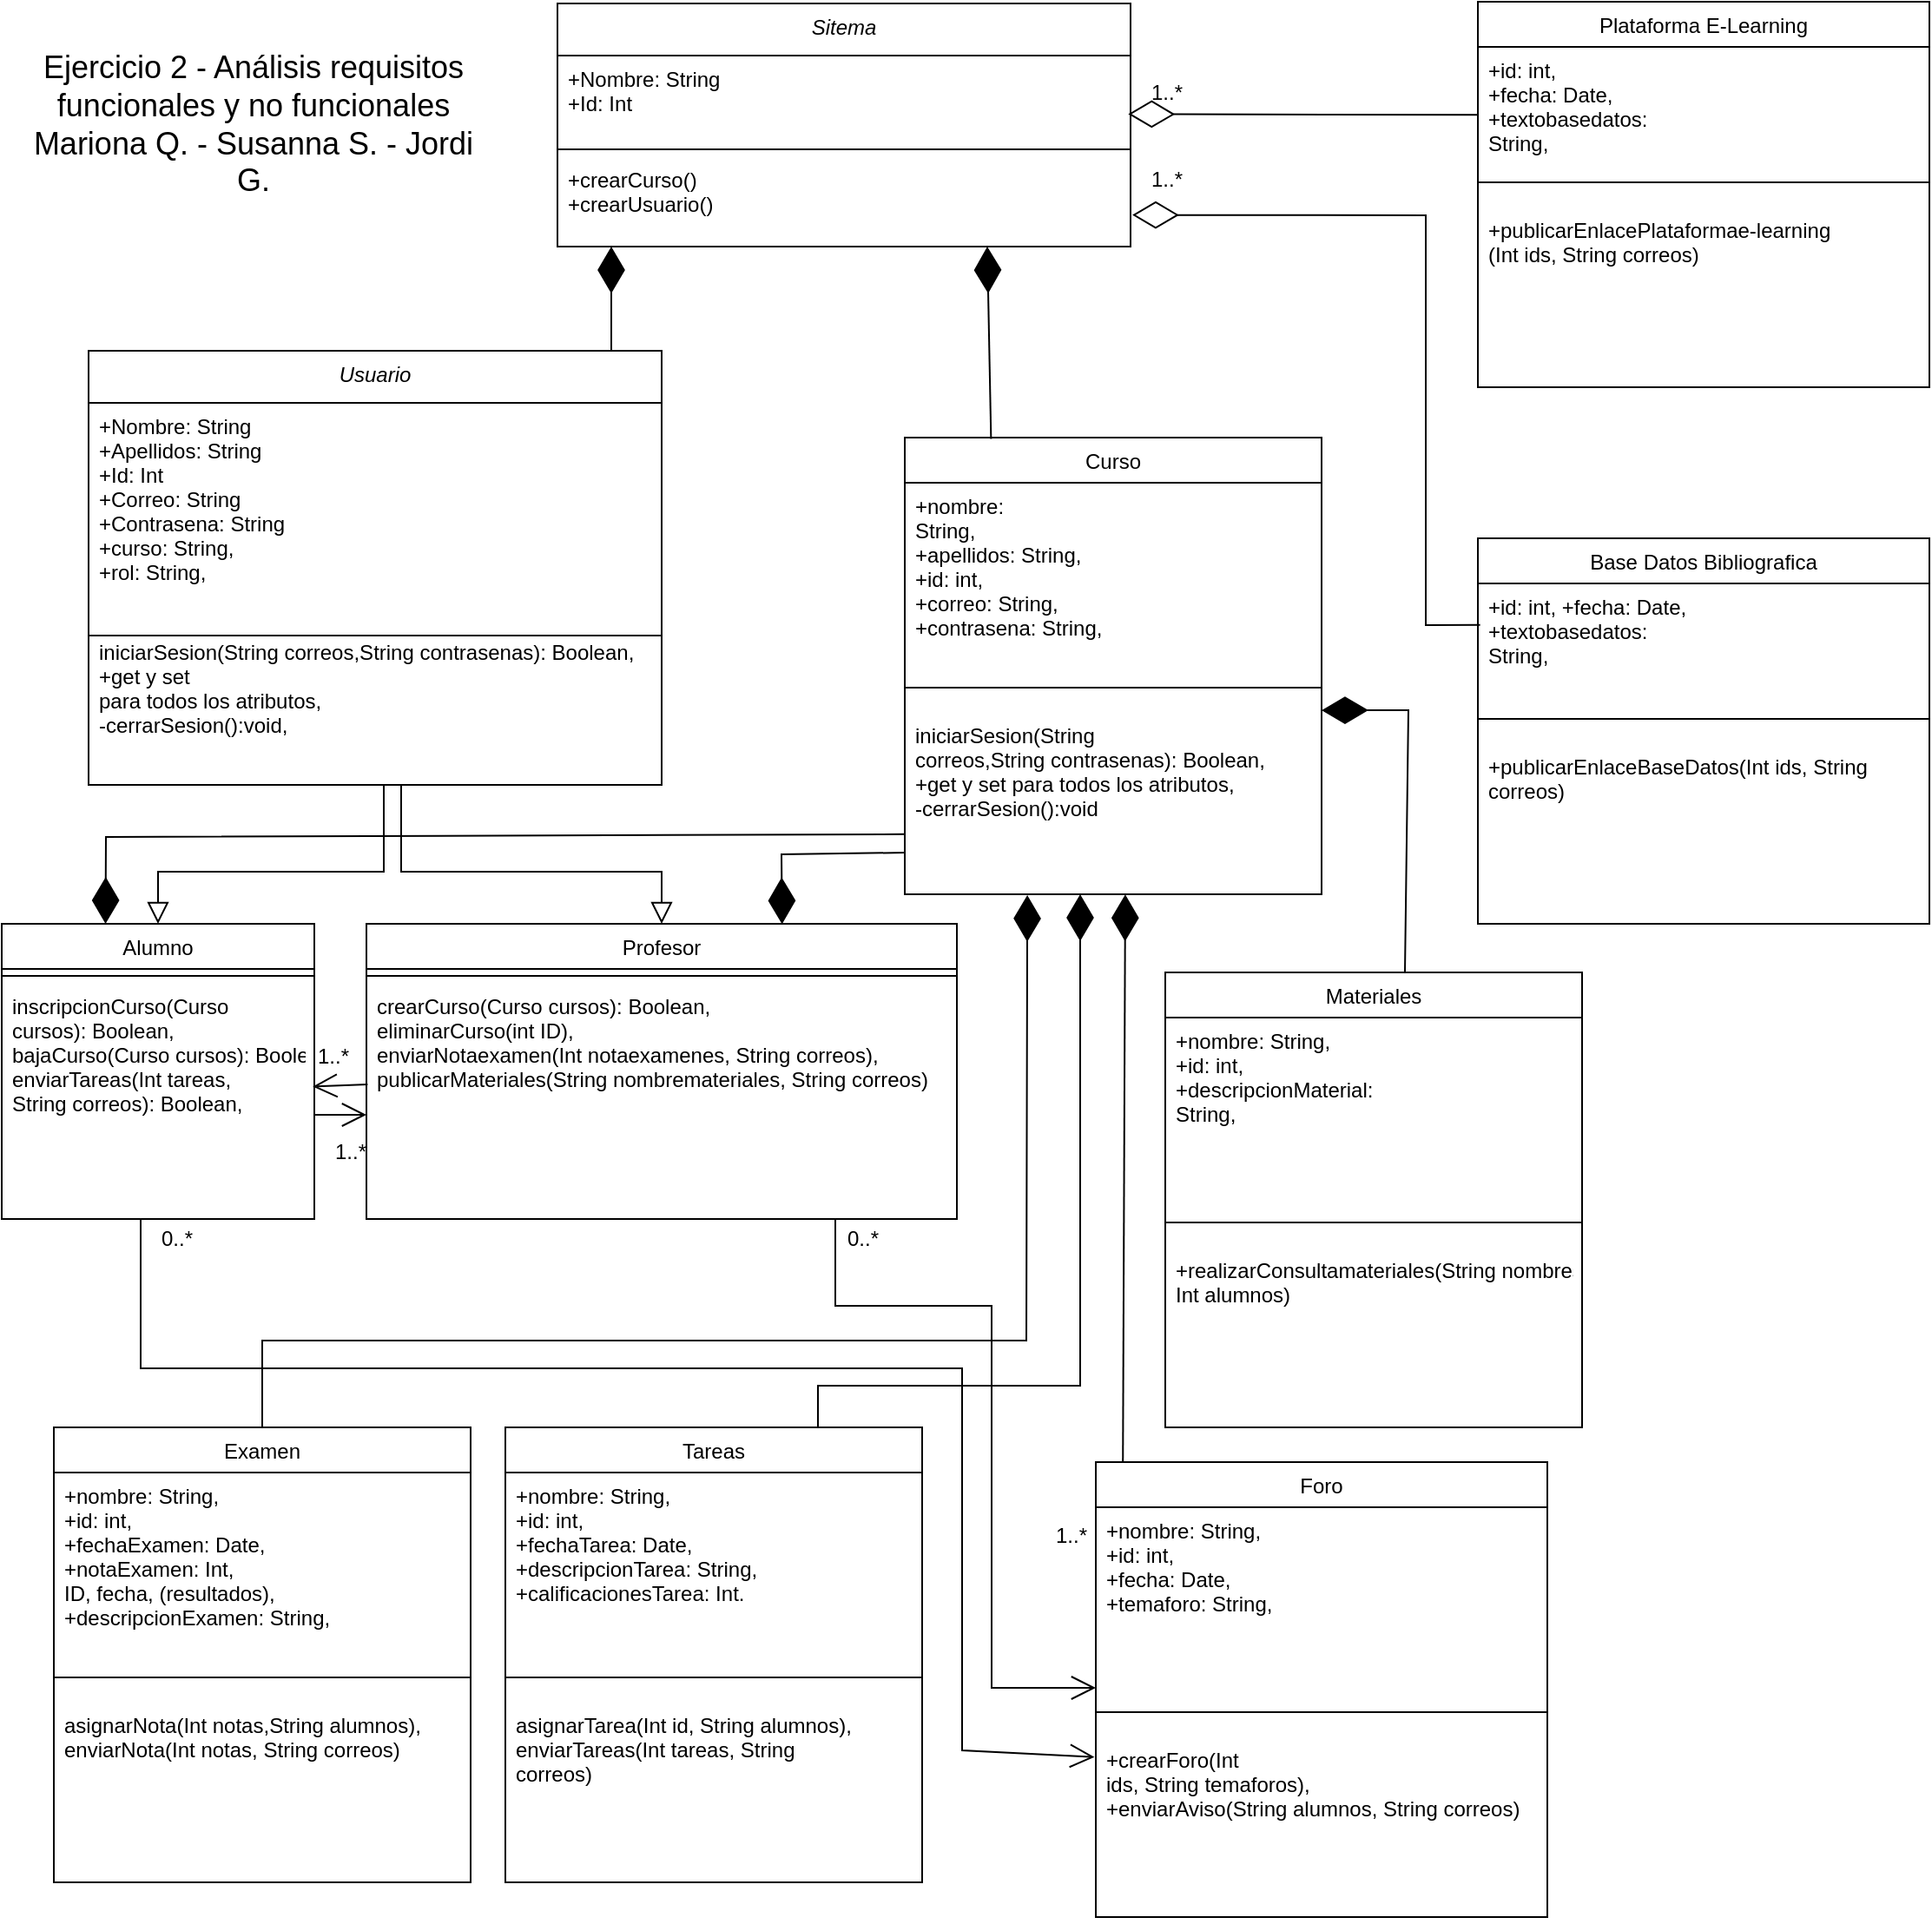 <mxfile version="24.2.5" type="google">
  <diagram id="C5RBs43oDa-KdzZeNtuy" name="Page-1">
    <mxGraphModel grid="1" page="1" gridSize="10" guides="1" tooltips="1" connect="1" arrows="1" fold="1" pageScale="1" pageWidth="827" pageHeight="1169" math="0" shadow="0">
      <root>
        <mxCell id="WIyWlLk6GJQsqaUBKTNV-0" />
        <mxCell id="WIyWlLk6GJQsqaUBKTNV-1" parent="WIyWlLk6GJQsqaUBKTNV-0" />
        <mxCell id="zkfFHV4jXpPFQw0GAbJ--0" value="Usuario" style="swimlane;fontStyle=2;align=center;verticalAlign=top;childLayout=stackLayout;horizontal=1;startSize=30;horizontalStack=0;resizeParent=1;resizeLast=0;collapsible=1;marginBottom=0;rounded=0;shadow=0;strokeWidth=1;" vertex="1" parent="WIyWlLk6GJQsqaUBKTNV-1">
          <mxGeometry x="70" y="30" width="330" height="250" as="geometry">
            <mxRectangle x="230" y="140" width="160" height="26" as="alternateBounds" />
          </mxGeometry>
        </mxCell>
        <mxCell id="zkfFHV4jXpPFQw0GAbJ--1" value="+Nombre: String&#xa;+Apellidos: String&#xa;+Id: Int&#xa;+Correo: String&#xa;+Contrasena: String&#xa;+curso: String, &#xa;+rol: String, &#xa;" style="text;align=left;verticalAlign=top;spacingLeft=4;spacingRight=4;overflow=hidden;rotatable=0;points=[[0,0.5],[1,0.5]];portConstraint=eastwest;" vertex="1" parent="zkfFHV4jXpPFQw0GAbJ--0">
          <mxGeometry y="30" width="330" height="130" as="geometry" />
        </mxCell>
        <mxCell id="zkfFHV4jXpPFQw0GAbJ--5" value="iniciarSesion(String correos,String contrasenas): Boolean, &#xa;+get y set&#xa;para todos los atributos, &#xa;-cerrarSesion():void, " style="text;align=left;verticalAlign=top;spacingLeft=4;spacingRight=4;overflow=hidden;rotatable=0;points=[[0,0.5],[1,0.5]];portConstraint=eastwest;" vertex="1" parent="zkfFHV4jXpPFQw0GAbJ--0">
          <mxGeometry y="160" width="330" as="geometry" />
        </mxCell>
        <mxCell id="zkfFHV4jXpPFQw0GAbJ--4" value="" style="line;html=1;strokeWidth=1;align=left;verticalAlign=middle;spacingTop=-1;spacingLeft=3;spacingRight=3;rotatable=0;labelPosition=right;points=[];portConstraint=eastwest;" vertex="1" parent="zkfFHV4jXpPFQw0GAbJ--0">
          <mxGeometry y="160" width="330" height="8" as="geometry" />
        </mxCell>
        <mxCell id="zkfFHV4jXpPFQw0GAbJ--6" value="Alumno" style="swimlane;fontStyle=0;align=center;verticalAlign=top;childLayout=stackLayout;horizontal=1;startSize=26;horizontalStack=0;resizeParent=1;resizeLast=0;collapsible=1;marginBottom=0;rounded=0;shadow=0;strokeWidth=1;" vertex="1" parent="WIyWlLk6GJQsqaUBKTNV-1">
          <mxGeometry x="20" y="360" width="180" height="170" as="geometry">
            <mxRectangle x="130" y="380" width="160" height="26" as="alternateBounds" />
          </mxGeometry>
        </mxCell>
        <mxCell id="zkfFHV4jXpPFQw0GAbJ--9" value="" style="line;html=1;strokeWidth=1;align=left;verticalAlign=middle;spacingTop=-1;spacingLeft=3;spacingRight=3;rotatable=0;labelPosition=right;points=[];portConstraint=eastwest;" vertex="1" parent="zkfFHV4jXpPFQw0GAbJ--6">
          <mxGeometry y="26" width="180" height="8" as="geometry" />
        </mxCell>
        <mxCell id="zkfFHV4jXpPFQw0GAbJ--11" value="inscripcionCurso(Curso&#xa;cursos): Boolean, &#xa;bajaCurso(Curso cursos): Boolean, &#xa;enviarTareas(Int tareas,&#xa;String correos): Boolean," style="text;align=left;verticalAlign=top;spacingLeft=4;spacingRight=4;overflow=hidden;rotatable=0;points=[[0,0.5],[1,0.5]];portConstraint=eastwest;" vertex="1" parent="zkfFHV4jXpPFQw0GAbJ--6">
          <mxGeometry y="34" width="180" height="84" as="geometry" />
        </mxCell>
        <mxCell id="zkfFHV4jXpPFQw0GAbJ--12" value="" style="endArrow=block;endSize=10;endFill=0;shadow=0;strokeWidth=1;rounded=0;curved=0;edgeStyle=elbowEdgeStyle;elbow=vertical;entryX=0.5;entryY=0;entryDx=0;entryDy=0;" edge="1" parent="WIyWlLk6GJQsqaUBKTNV-1" target="zkfFHV4jXpPFQw0GAbJ--6">
          <mxGeometry width="160" relative="1" as="geometry">
            <mxPoint x="240" y="280" as="sourcePoint" />
            <mxPoint x="108" y="356" as="targetPoint" />
            <Array as="points">
              <mxPoint x="160" y="330" />
            </Array>
          </mxGeometry>
        </mxCell>
        <mxCell id="zkfFHV4jXpPFQw0GAbJ--13" value="Profesor" style="swimlane;fontStyle=0;align=center;verticalAlign=top;childLayout=stackLayout;horizontal=1;startSize=26;horizontalStack=0;resizeParent=1;resizeLast=0;collapsible=1;marginBottom=0;rounded=0;shadow=0;strokeWidth=1;" vertex="1" parent="WIyWlLk6GJQsqaUBKTNV-1">
          <mxGeometry x="230" y="360" width="340" height="170" as="geometry">
            <mxRectangle x="340" y="380" width="170" height="26" as="alternateBounds" />
          </mxGeometry>
        </mxCell>
        <mxCell id="zkfFHV4jXpPFQw0GAbJ--15" value="" style="line;html=1;strokeWidth=1;align=left;verticalAlign=middle;spacingTop=-1;spacingLeft=3;spacingRight=3;rotatable=0;labelPosition=right;points=[];portConstraint=eastwest;" vertex="1" parent="zkfFHV4jXpPFQw0GAbJ--13">
          <mxGeometry y="26" width="340" height="8" as="geometry" />
        </mxCell>
        <mxCell id="F9NlU1KI9bfKZTOe0GzZ-5" value="crearCurso(Curso cursos): Boolean, &#xa;eliminarCurso(int ID), &#xa;enviarNotaexamen(Int notaexamenes, String correos), &#xa;publicarMateriales(String nombremateriales, String correos)" style="text;align=left;verticalAlign=top;spacingLeft=4;spacingRight=4;overflow=hidden;rotatable=0;points=[[0,0.5],[1,0.5]];portConstraint=eastwest;" vertex="1" parent="zkfFHV4jXpPFQw0GAbJ--13">
          <mxGeometry y="34" width="340" height="136" as="geometry" />
        </mxCell>
        <mxCell id="6bKCteFQpn9_bpGlKNxa-18" value="" style="endArrow=open;endFill=1;endSize=12;html=1;rounded=0;" edge="1" parent="zkfFHV4jXpPFQw0GAbJ--13">
          <mxGeometry width="160" relative="1" as="geometry">
            <mxPoint x="-30" y="110" as="sourcePoint" />
            <mxPoint y="110" as="targetPoint" />
          </mxGeometry>
        </mxCell>
        <mxCell id="zkfFHV4jXpPFQw0GAbJ--16" value="" style="endArrow=block;endSize=10;endFill=0;shadow=0;strokeWidth=1;rounded=0;curved=0;edgeStyle=elbowEdgeStyle;elbow=vertical;entryX=0.5;entryY=0;entryDx=0;entryDy=0;" edge="1" parent="WIyWlLk6GJQsqaUBKTNV-1" target="zkfFHV4jXpPFQw0GAbJ--13">
          <mxGeometry width="160" relative="1" as="geometry">
            <mxPoint x="250" y="280" as="sourcePoint" />
            <mxPoint x="70" y="310" as="targetPoint" />
            <Array as="points">
              <mxPoint x="320" y="330" />
            </Array>
          </mxGeometry>
        </mxCell>
        <mxCell id="zkfFHV4jXpPFQw0GAbJ--17" value="Curso" style="swimlane;fontStyle=0;align=center;verticalAlign=top;childLayout=stackLayout;horizontal=1;startSize=26;horizontalStack=0;resizeParent=1;resizeLast=0;collapsible=1;marginBottom=0;rounded=0;shadow=0;strokeWidth=1;" vertex="1" parent="WIyWlLk6GJQsqaUBKTNV-1">
          <mxGeometry x="540" y="80" width="240" height="263" as="geometry">
            <mxRectangle x="550" y="140" width="160" height="26" as="alternateBounds" />
          </mxGeometry>
        </mxCell>
        <mxCell id="zkfFHV4jXpPFQw0GAbJ--18" value="+nombre:&#xa;String, &#xa;+apellidos: String, &#xa;+id: int, &#xa;+correo: String, &#xa;+contrasena: String," style="text;align=left;verticalAlign=top;spacingLeft=4;spacingRight=4;overflow=hidden;rotatable=0;points=[[0,0.5],[1,0.5]];portConstraint=eastwest;" vertex="1" parent="zkfFHV4jXpPFQw0GAbJ--17">
          <mxGeometry y="26" width="240" height="104" as="geometry" />
        </mxCell>
        <mxCell id="zkfFHV4jXpPFQw0GAbJ--23" value="" style="line;html=1;strokeWidth=1;align=left;verticalAlign=middle;spacingTop=-1;spacingLeft=3;spacingRight=3;rotatable=0;labelPosition=right;points=[];portConstraint=eastwest;" vertex="1" parent="zkfFHV4jXpPFQw0GAbJ--17">
          <mxGeometry y="130" width="240" height="28" as="geometry" />
        </mxCell>
        <mxCell id="F9NlU1KI9bfKZTOe0GzZ-6" value="iniciarSesion(String&#xa;correos,String contrasenas): Boolean, &#xa;+get y set para todos los atributos, &#xa;-cerrarSesion():void" style="text;align=left;verticalAlign=top;spacingLeft=4;spacingRight=4;overflow=hidden;rotatable=0;points=[[0,0.5],[1,0.5]];portConstraint=eastwest;" vertex="1" parent="zkfFHV4jXpPFQw0GAbJ--17">
          <mxGeometry y="158" width="240" height="104" as="geometry" />
        </mxCell>
        <mxCell id="F9NlU1KI9bfKZTOe0GzZ-7" value="Examen" style="swimlane;fontStyle=0;align=center;verticalAlign=top;childLayout=stackLayout;horizontal=1;startSize=26;horizontalStack=0;resizeParent=1;resizeLast=0;collapsible=1;marginBottom=0;rounded=0;shadow=0;strokeWidth=1;" vertex="1" parent="WIyWlLk6GJQsqaUBKTNV-1">
          <mxGeometry x="50" y="650" width="240" height="262" as="geometry">
            <mxRectangle x="550" y="140" width="160" height="26" as="alternateBounds" />
          </mxGeometry>
        </mxCell>
        <mxCell id="F9NlU1KI9bfKZTOe0GzZ-8" value="+nombre: String, &#xa;+id: int, &#xa;+fechaExamen: Date, &#xa;+notaExamen: Int,&#xa;ID, fecha, (resultados), &#xa;+descripcionExamen: String," style="text;align=left;verticalAlign=top;spacingLeft=4;spacingRight=4;overflow=hidden;rotatable=0;points=[[0,0.5],[1,0.5]];portConstraint=eastwest;" vertex="1" parent="F9NlU1KI9bfKZTOe0GzZ-7">
          <mxGeometry y="26" width="240" height="104" as="geometry" />
        </mxCell>
        <mxCell id="F9NlU1KI9bfKZTOe0GzZ-9" value="" style="line;html=1;strokeWidth=1;align=left;verticalAlign=middle;spacingTop=-1;spacingLeft=3;spacingRight=3;rotatable=0;labelPosition=right;points=[];portConstraint=eastwest;" vertex="1" parent="F9NlU1KI9bfKZTOe0GzZ-7">
          <mxGeometry y="130" width="240" height="28" as="geometry" />
        </mxCell>
        <mxCell id="F9NlU1KI9bfKZTOe0GzZ-10" value="asignarNota(Int notas,String alumnos), &#xa;enviarNota(Int notas, String correos)" style="text;align=left;verticalAlign=top;spacingLeft=4;spacingRight=4;overflow=hidden;rotatable=0;points=[[0,0.5],[1,0.5]];portConstraint=eastwest;" vertex="1" parent="F9NlU1KI9bfKZTOe0GzZ-7">
          <mxGeometry y="158" width="240" height="104" as="geometry" />
        </mxCell>
        <mxCell id="F9NlU1KI9bfKZTOe0GzZ-11" value="Tareas" style="swimlane;fontStyle=0;align=center;verticalAlign=top;childLayout=stackLayout;horizontal=1;startSize=26;horizontalStack=0;resizeParent=1;resizeLast=0;collapsible=1;marginBottom=0;rounded=0;shadow=0;strokeWidth=1;" vertex="1" parent="WIyWlLk6GJQsqaUBKTNV-1">
          <mxGeometry x="310" y="650" width="240" height="262" as="geometry">
            <mxRectangle x="550" y="140" width="160" height="26" as="alternateBounds" />
          </mxGeometry>
        </mxCell>
        <mxCell id="F9NlU1KI9bfKZTOe0GzZ-12" value="+nombre: String, &#xa;+id: int, &#xa;+fechaTarea: Date, &#xa;+descripcionTarea: String,&#xa;+calificacionesTarea: Int." style="text;align=left;verticalAlign=top;spacingLeft=4;spacingRight=4;overflow=hidden;rotatable=0;points=[[0,0.5],[1,0.5]];portConstraint=eastwest;" vertex="1" parent="F9NlU1KI9bfKZTOe0GzZ-11">
          <mxGeometry y="26" width="240" height="104" as="geometry" />
        </mxCell>
        <mxCell id="F9NlU1KI9bfKZTOe0GzZ-13" value="" style="line;html=1;strokeWidth=1;align=left;verticalAlign=middle;spacingTop=-1;spacingLeft=3;spacingRight=3;rotatable=0;labelPosition=right;points=[];portConstraint=eastwest;" vertex="1" parent="F9NlU1KI9bfKZTOe0GzZ-11">
          <mxGeometry y="130" width="240" height="28" as="geometry" />
        </mxCell>
        <mxCell id="F9NlU1KI9bfKZTOe0GzZ-14" value="asignarTarea(Int id, String alumnos), &#xa;enviarTareas(Int tareas, String&#xa;correos)" style="text;align=left;verticalAlign=top;spacingLeft=4;spacingRight=4;overflow=hidden;rotatable=0;points=[[0,0.5],[1,0.5]];portConstraint=eastwest;" vertex="1" parent="F9NlU1KI9bfKZTOe0GzZ-11">
          <mxGeometry y="158" width="240" height="104" as="geometry" />
        </mxCell>
        <mxCell id="F9NlU1KI9bfKZTOe0GzZ-15" value="Materiales" style="swimlane;fontStyle=0;align=center;verticalAlign=top;childLayout=stackLayout;horizontal=1;startSize=26;horizontalStack=0;resizeParent=1;resizeLast=0;collapsible=1;marginBottom=0;rounded=0;shadow=0;strokeWidth=1;" vertex="1" parent="WIyWlLk6GJQsqaUBKTNV-1">
          <mxGeometry x="690" y="388" width="240" height="262" as="geometry">
            <mxRectangle x="550" y="140" width="160" height="26" as="alternateBounds" />
          </mxGeometry>
        </mxCell>
        <mxCell id="F9NlU1KI9bfKZTOe0GzZ-16" value="+nombre: String, &#xa;+id: int, &#xa;+descripcionMaterial:&#xa;String," style="text;align=left;verticalAlign=top;spacingLeft=4;spacingRight=4;overflow=hidden;rotatable=0;points=[[0,0.5],[1,0.5]];portConstraint=eastwest;" vertex="1" parent="F9NlU1KI9bfKZTOe0GzZ-15">
          <mxGeometry y="26" width="240" height="104" as="geometry" />
        </mxCell>
        <mxCell id="F9NlU1KI9bfKZTOe0GzZ-17" value="" style="line;html=1;strokeWidth=1;align=left;verticalAlign=middle;spacingTop=-1;spacingLeft=3;spacingRight=3;rotatable=0;labelPosition=right;points=[];portConstraint=eastwest;" vertex="1" parent="F9NlU1KI9bfKZTOe0GzZ-15">
          <mxGeometry y="130" width="240" height="28" as="geometry" />
        </mxCell>
        <mxCell id="F9NlU1KI9bfKZTOe0GzZ-18" value="+realizarConsultamateriales(String nombres,&#xa;Int alumnos)" style="text;align=left;verticalAlign=top;spacingLeft=4;spacingRight=4;overflow=hidden;rotatable=0;points=[[0,0.5],[1,0.5]];portConstraint=eastwest;" vertex="1" parent="F9NlU1KI9bfKZTOe0GzZ-15">
          <mxGeometry y="158" width="240" height="104" as="geometry" />
        </mxCell>
        <mxCell id="F9NlU1KI9bfKZTOe0GzZ-19" value="Foro" style="swimlane;fontStyle=0;align=center;verticalAlign=top;childLayout=stackLayout;horizontal=1;startSize=26;horizontalStack=0;resizeParent=1;resizeLast=0;collapsible=1;marginBottom=0;rounded=0;shadow=0;strokeWidth=1;" vertex="1" parent="WIyWlLk6GJQsqaUBKTNV-1">
          <mxGeometry x="650" y="670" width="260" height="262" as="geometry">
            <mxRectangle x="550" y="140" width="160" height="26" as="alternateBounds" />
          </mxGeometry>
        </mxCell>
        <mxCell id="F9NlU1KI9bfKZTOe0GzZ-20" value="+nombre: String, &#xa;+id: int, &#xa;+fecha: Date, &#xa;+temaforo: String, " style="text;align=left;verticalAlign=top;spacingLeft=4;spacingRight=4;overflow=hidden;rotatable=0;points=[[0,0.5],[1,0.5]];portConstraint=eastwest;" vertex="1" parent="F9NlU1KI9bfKZTOe0GzZ-19">
          <mxGeometry y="26" width="260" height="104" as="geometry" />
        </mxCell>
        <mxCell id="F9NlU1KI9bfKZTOe0GzZ-21" value="" style="line;html=1;strokeWidth=1;align=left;verticalAlign=middle;spacingTop=-1;spacingLeft=3;spacingRight=3;rotatable=0;labelPosition=right;points=[];portConstraint=eastwest;" vertex="1" parent="F9NlU1KI9bfKZTOe0GzZ-19">
          <mxGeometry y="130" width="260" height="28" as="geometry" />
        </mxCell>
        <mxCell id="F9NlU1KI9bfKZTOe0GzZ-22" value="+crearForo(Int&#xa;ids, String temaforos), &#xa;+enviarAviso(String alumnos, String correos)" style="text;align=left;verticalAlign=top;spacingLeft=4;spacingRight=4;overflow=hidden;rotatable=0;points=[[0,0.5],[1,0.5]];portConstraint=eastwest;" vertex="1" parent="F9NlU1KI9bfKZTOe0GzZ-19">
          <mxGeometry y="158" width="260" height="104" as="geometry" />
        </mxCell>
        <mxCell id="F9NlU1KI9bfKZTOe0GzZ-23" value="Base Datos Bibliografica" style="swimlane;fontStyle=0;align=center;verticalAlign=top;childLayout=stackLayout;horizontal=1;startSize=26;horizontalStack=0;resizeParent=1;resizeLast=0;collapsible=1;marginBottom=0;rounded=0;shadow=0;strokeWidth=1;" vertex="1" parent="WIyWlLk6GJQsqaUBKTNV-1">
          <mxGeometry x="870" y="138" width="260" height="222" as="geometry">
            <mxRectangle x="550" y="140" width="160" height="26" as="alternateBounds" />
          </mxGeometry>
        </mxCell>
        <mxCell id="F9NlU1KI9bfKZTOe0GzZ-24" value="+id: int, +fecha: Date, &#xa;+textobasedatos:&#xa;String, " style="text;align=left;verticalAlign=top;spacingLeft=4;spacingRight=4;overflow=hidden;rotatable=0;points=[[0,0.5],[1,0.5]];portConstraint=eastwest;" vertex="1" parent="F9NlU1KI9bfKZTOe0GzZ-23">
          <mxGeometry y="26" width="260" height="64" as="geometry" />
        </mxCell>
        <mxCell id="F9NlU1KI9bfKZTOe0GzZ-25" value="" style="line;html=1;strokeWidth=1;align=left;verticalAlign=middle;spacingTop=-1;spacingLeft=3;spacingRight=3;rotatable=0;labelPosition=right;points=[];portConstraint=eastwest;" vertex="1" parent="F9NlU1KI9bfKZTOe0GzZ-23">
          <mxGeometry y="90" width="260" height="28" as="geometry" />
        </mxCell>
        <mxCell id="F9NlU1KI9bfKZTOe0GzZ-26" value="+publicarEnlaceBaseDatos(Int ids, String&#xa;correos)" style="text;align=left;verticalAlign=top;spacingLeft=4;spacingRight=4;overflow=hidden;rotatable=0;points=[[0,0.5],[1,0.5]];portConstraint=eastwest;" vertex="1" parent="F9NlU1KI9bfKZTOe0GzZ-23">
          <mxGeometry y="118" width="260" height="104" as="geometry" />
        </mxCell>
        <mxCell id="F9NlU1KI9bfKZTOe0GzZ-31" value="Plataforma E-Learning" style="swimlane;fontStyle=0;align=center;verticalAlign=top;childLayout=stackLayout;horizontal=1;startSize=26;horizontalStack=0;resizeParent=1;resizeLast=0;collapsible=1;marginBottom=0;rounded=0;shadow=0;strokeWidth=1;" vertex="1" parent="WIyWlLk6GJQsqaUBKTNV-1">
          <mxGeometry x="870" y="-171" width="260" height="222" as="geometry">
            <mxRectangle x="550" y="140" width="160" height="26" as="alternateBounds" />
          </mxGeometry>
        </mxCell>
        <mxCell id="F9NlU1KI9bfKZTOe0GzZ-32" value="+id: int, &#xa;+fecha: Date, &#xa;+textobasedatos:&#xa;String, " style="text;align=left;verticalAlign=top;spacingLeft=4;spacingRight=4;overflow=hidden;rotatable=0;points=[[0,0.5],[1,0.5]];portConstraint=eastwest;" vertex="1" parent="F9NlU1KI9bfKZTOe0GzZ-31">
          <mxGeometry y="26" width="260" height="64" as="geometry" />
        </mxCell>
        <mxCell id="F9NlU1KI9bfKZTOe0GzZ-33" value="" style="line;html=1;strokeWidth=1;align=left;verticalAlign=middle;spacingTop=-1;spacingLeft=3;spacingRight=3;rotatable=0;labelPosition=right;points=[];portConstraint=eastwest;" vertex="1" parent="F9NlU1KI9bfKZTOe0GzZ-31">
          <mxGeometry y="90" width="260" height="28" as="geometry" />
        </mxCell>
        <mxCell id="F9NlU1KI9bfKZTOe0GzZ-34" value="+publicarEnlacePlataformae-learning&#xa;(Int ids, String correos)" style="text;align=left;verticalAlign=top;spacingLeft=4;spacingRight=4;overflow=hidden;rotatable=0;points=[[0,0.5],[1,0.5]];portConstraint=eastwest;" vertex="1" parent="F9NlU1KI9bfKZTOe0GzZ-31">
          <mxGeometry y="118" width="260" height="104" as="geometry" />
        </mxCell>
        <mxCell id="F9NlU1KI9bfKZTOe0GzZ-45" value="1..*" style="resizable=0;align=left;verticalAlign=bottom;labelBackgroundColor=none;fontSize=12;" connectable="0" vertex="1" parent="WIyWlLk6GJQsqaUBKTNV-1">
          <mxGeometry x="200" y="445" as="geometry" />
        </mxCell>
        <mxCell id="F9NlU1KI9bfKZTOe0GzZ-46" value="1..*" style="resizable=0;align=left;verticalAlign=bottom;labelBackgroundColor=none;fontSize=12;" connectable="0" vertex="1" parent="WIyWlLk6GJQsqaUBKTNV-1">
          <mxGeometry x="210" y="500" as="geometry" />
        </mxCell>
        <mxCell id="F9NlU1KI9bfKZTOe0GzZ-68" value="1..*" style="resizable=0;align=left;verticalAlign=bottom;labelBackgroundColor=none;fontSize=12;" connectable="0" vertex="1" parent="WIyWlLk6GJQsqaUBKTNV-1">
          <mxGeometry x="625" y="721" as="geometry" />
        </mxCell>
        <mxCell id="F9NlU1KI9bfKZTOe0GzZ-81" value="" style="endArrow=diamondThin;endFill=1;endSize=24;html=1;rounded=0;entryX=0.995;entryY=0.352;entryDx=0;entryDy=0;entryPerimeter=0;exitX=0.575;exitY=0;exitDx=0;exitDy=0;exitPerimeter=0;" edge="1" parent="WIyWlLk6GJQsqaUBKTNV-1" source="F9NlU1KI9bfKZTOe0GzZ-15">
          <mxGeometry width="160" relative="1" as="geometry">
            <mxPoint x="832.8" y="482.954" as="sourcePoint" />
            <mxPoint x="780.0" y="237.038" as="targetPoint" />
            <Array as="points">
              <mxPoint x="830" y="237" />
            </Array>
          </mxGeometry>
        </mxCell>
        <mxCell id="F9NlU1KI9bfKZTOe0GzZ-82" value="1..*" style="resizable=0;align=left;verticalAlign=bottom;labelBackgroundColor=none;fontSize=12;" connectable="0" vertex="1" parent="WIyWlLk6GJQsqaUBKTNV-1">
          <mxGeometry x="680" y="-110" as="geometry" />
        </mxCell>
        <mxCell id="F9NlU1KI9bfKZTOe0GzZ-86" value="0..*" style="resizable=0;align=left;verticalAlign=bottom;labelBackgroundColor=none;fontSize=12;direction=south;" connectable="0" vertex="1" parent="WIyWlLk6GJQsqaUBKTNV-1">
          <mxGeometry x="110.0" y="550" as="geometry">
            <mxPoint as="offset" />
          </mxGeometry>
        </mxCell>
        <mxCell id="F9NlU1KI9bfKZTOe0GzZ-90" value="" style="endArrow=diamondThin;endFill=1;endSize=24;html=1;rounded=0;entryX=0.704;entryY=0.001;entryDx=0;entryDy=0;entryPerimeter=0;exitX=0.001;exitY=0.779;exitDx=0;exitDy=0;exitPerimeter=0;" edge="1" parent="WIyWlLk6GJQsqaUBKTNV-1" source="F9NlU1KI9bfKZTOe0GzZ-6" target="zkfFHV4jXpPFQw0GAbJ--13">
          <mxGeometry width="160" relative="1" as="geometry">
            <mxPoint x="540" y="310" as="sourcePoint" />
            <mxPoint x="418.5" y="142" as="targetPoint" />
            <Array as="points">
              <mxPoint x="469" y="320" />
            </Array>
          </mxGeometry>
        </mxCell>
        <mxCell id="F9NlU1KI9bfKZTOe0GzZ-96" value="" style="endArrow=diamondThin;endFill=0;endSize=24;html=1;rounded=0;entryX=1.003;entryY=0.676;entryDx=0;entryDy=0;exitX=0.005;exitY=0.374;exitDx=0;exitDy=0;entryPerimeter=0;exitPerimeter=0;" edge="1" parent="WIyWlLk6GJQsqaUBKTNV-1" source="F9NlU1KI9bfKZTOe0GzZ-24" target="6bKCteFQpn9_bpGlKNxa-28">
          <mxGeometry width="160" relative="1" as="geometry">
            <mxPoint x="910" y="1070" as="sourcePoint" />
            <mxPoint x="780" y="180" as="targetPoint" />
            <Array as="points">
              <mxPoint x="840" y="188" />
              <mxPoint x="840" y="-48" />
            </Array>
          </mxGeometry>
        </mxCell>
        <mxCell id="F9NlU1KI9bfKZTOe0GzZ-97" value="" style="endArrow=diamondThin;endFill=0;endSize=24;html=1;rounded=0;entryX=0.996;entryY=0.674;entryDx=0;entryDy=0;exitX=0.002;exitY=0.612;exitDx=0;exitDy=0;entryPerimeter=0;exitPerimeter=0;" edge="1" parent="WIyWlLk6GJQsqaUBKTNV-1" source="F9NlU1KI9bfKZTOe0GzZ-32" target="6bKCteFQpn9_bpGlKNxa-27">
          <mxGeometry width="160" relative="1" as="geometry">
            <mxPoint x="890" y="1050" as="sourcePoint" />
            <mxPoint x="670" y="-75" as="targetPoint" />
            <Array as="points" />
          </mxGeometry>
        </mxCell>
        <mxCell id="F9NlU1KI9bfKZTOe0GzZ-98" value="1..*" style="resizable=0;align=left;verticalAlign=bottom;labelBackgroundColor=none;fontSize=12;" connectable="0" vertex="1" parent="WIyWlLk6GJQsqaUBKTNV-1">
          <mxGeometry x="680" y="-60" as="geometry" />
        </mxCell>
        <mxCell id="F9NlU1KI9bfKZTOe0GzZ-103" value="&lt;font style=&quot;font-size: 18px;&quot;&gt;Ejercicio 2 - Análisis requisitos funcionales y no funcionales&lt;/font&gt;&lt;div&gt;&lt;font style=&quot;font-size: 18px;&quot;&gt;Mariona Q. - Susanna S. - Jordi G.&lt;/font&gt;&lt;/div&gt;" style="text;html=1;align=center;verticalAlign=middle;whiteSpace=wrap;rounded=0;" vertex="1" parent="WIyWlLk6GJQsqaUBKTNV-1">
          <mxGeometry x="30" y="-125" width="270" height="50" as="geometry" />
        </mxCell>
        <mxCell id="6bKCteFQpn9_bpGlKNxa-5" value="" style="endArrow=diamondThin;endFill=1;endSize=24;html=1;rounded=0;entryX=0.294;entryY=1.014;entryDx=0;entryDy=0;entryPerimeter=0;exitX=0.5;exitY=0;exitDx=0;exitDy=0;" edge="1" parent="WIyWlLk6GJQsqaUBKTNV-1" source="F9NlU1KI9bfKZTOe0GzZ-7" target="F9NlU1KI9bfKZTOe0GzZ-6">
          <mxGeometry width="160" relative="1" as="geometry">
            <mxPoint x="430" y="620" as="sourcePoint" />
            <mxPoint x="492.0" y="600.038" as="targetPoint" />
            <Array as="points">
              <mxPoint x="170" y="600" />
              <mxPoint x="610" y="600" />
            </Array>
          </mxGeometry>
        </mxCell>
        <mxCell id="6bKCteFQpn9_bpGlKNxa-6" value="" style="endArrow=diamondThin;endFill=1;endSize=24;html=1;rounded=0;entryX=0.42;entryY=1.045;entryDx=0;entryDy=0;entryPerimeter=0;exitX=0.75;exitY=0;exitDx=0;exitDy=0;" edge="1" parent="WIyWlLk6GJQsqaUBKTNV-1" source="F9NlU1KI9bfKZTOe0GzZ-11">
          <mxGeometry width="160" relative="1" as="geometry">
            <mxPoint x="490" y="646" as="sourcePoint" />
            <mxPoint x="641" y="343" as="targetPoint" />
            <Array as="points">
              <mxPoint x="490" y="626" />
              <mxPoint x="641" y="626" />
            </Array>
          </mxGeometry>
        </mxCell>
        <mxCell id="6bKCteFQpn9_bpGlKNxa-7" value="Sitema" style="swimlane;fontStyle=2;align=center;verticalAlign=top;childLayout=stackLayout;horizontal=1;startSize=30;horizontalStack=0;resizeParent=1;resizeLast=0;collapsible=1;marginBottom=0;rounded=0;shadow=0;strokeWidth=1;" vertex="1" parent="WIyWlLk6GJQsqaUBKTNV-1">
          <mxGeometry x="340" y="-170" width="330" height="140" as="geometry">
            <mxRectangle x="230" y="140" width="160" height="26" as="alternateBounds" />
          </mxGeometry>
        </mxCell>
        <mxCell id="6bKCteFQpn9_bpGlKNxa-27" value="+Nombre: String&#xa;+Id: Int&#xa;&#xa;" style="text;align=left;verticalAlign=top;spacingLeft=4;spacingRight=4;overflow=hidden;rotatable=0;points=[[0,0.5],[1,0.5]];portConstraint=eastwest;" vertex="1" parent="6bKCteFQpn9_bpGlKNxa-7">
          <mxGeometry y="30" width="330" height="50" as="geometry" />
        </mxCell>
        <mxCell id="6bKCteFQpn9_bpGlKNxa-10" value="" style="line;html=1;strokeWidth=1;align=left;verticalAlign=middle;spacingTop=-1;spacingLeft=3;spacingRight=3;rotatable=0;labelPosition=right;points=[];portConstraint=eastwest;" vertex="1" parent="6bKCteFQpn9_bpGlKNxa-7">
          <mxGeometry y="80" width="330" height="8" as="geometry" />
        </mxCell>
        <mxCell id="6bKCteFQpn9_bpGlKNxa-28" value="+crearCurso() &#xa;+crearUsuario()" style="text;align=left;verticalAlign=top;spacingLeft=4;spacingRight=4;overflow=hidden;rotatable=0;points=[[0,0.5],[1,0.5]];portConstraint=eastwest;" vertex="1" parent="6bKCteFQpn9_bpGlKNxa-7">
          <mxGeometry y="88" width="330" height="50" as="geometry" />
        </mxCell>
        <mxCell id="6bKCteFQpn9_bpGlKNxa-16" value="" style="endArrow=open;endFill=1;endSize=12;html=1;rounded=0;" edge="1" parent="WIyWlLk6GJQsqaUBKTNV-1">
          <mxGeometry width="160" relative="1" as="geometry">
            <mxPoint x="500" y="530" as="sourcePoint" />
            <mxPoint x="650" y="800" as="targetPoint" />
            <Array as="points">
              <mxPoint x="500" y="580" />
              <mxPoint x="590" y="580" />
              <mxPoint x="590" y="800" />
            </Array>
          </mxGeometry>
        </mxCell>
        <mxCell id="6bKCteFQpn9_bpGlKNxa-17" value="" style="endArrow=open;endFill=1;endSize=12;html=1;rounded=0;entryX=-0.003;entryY=0.114;entryDx=0;entryDy=0;entryPerimeter=0;" edge="1" parent="WIyWlLk6GJQsqaUBKTNV-1" target="F9NlU1KI9bfKZTOe0GzZ-22">
          <mxGeometry width="160" relative="1" as="geometry">
            <mxPoint x="100" y="530" as="sourcePoint" />
            <mxPoint x="630" y="832" as="targetPoint" />
            <Array as="points">
              <mxPoint x="100" y="616" />
              <mxPoint x="573" y="616" />
              <mxPoint x="573" y="836" />
            </Array>
          </mxGeometry>
        </mxCell>
        <mxCell id="6bKCteFQpn9_bpGlKNxa-19" value="" style="endArrow=open;endFill=1;endSize=12;html=1;rounded=0;entryX=0.995;entryY=0.711;entryDx=0;entryDy=0;entryPerimeter=0;exitX=0.002;exitY=0.43;exitDx=0;exitDy=0;exitPerimeter=0;" edge="1" parent="WIyWlLk6GJQsqaUBKTNV-1" source="F9NlU1KI9bfKZTOe0GzZ-5" target="zkfFHV4jXpPFQw0GAbJ--11">
          <mxGeometry width="160" relative="1" as="geometry">
            <mxPoint x="210" y="480" as="sourcePoint" />
            <mxPoint x="240" y="480" as="targetPoint" />
          </mxGeometry>
        </mxCell>
        <mxCell id="6bKCteFQpn9_bpGlKNxa-20" value="0..*" style="resizable=0;align=left;verticalAlign=bottom;labelBackgroundColor=none;fontSize=12;direction=south;" connectable="0" vertex="1" parent="WIyWlLk6GJQsqaUBKTNV-1">
          <mxGeometry x="505.0" y="550" as="geometry">
            <mxPoint as="offset" />
          </mxGeometry>
        </mxCell>
        <mxCell id="6bKCteFQpn9_bpGlKNxa-21" value="" style="endArrow=diamondThin;endFill=1;endSize=24;html=1;rounded=0;exitX=-0.001;exitY=0.677;exitDx=0;exitDy=0;entryX=0.332;entryY=-0.008;entryDx=0;entryDy=0;entryPerimeter=0;exitPerimeter=0;" edge="1" parent="WIyWlLk6GJQsqaUBKTNV-1" source="F9NlU1KI9bfKZTOe0GzZ-6">
          <mxGeometry width="160" relative="1" as="geometry">
            <mxPoint x="540" y="292.36" as="sourcePoint" />
            <mxPoint x="79.76" y="360.0" as="targetPoint" />
            <Array as="points">
              <mxPoint x="80" y="310" />
            </Array>
          </mxGeometry>
        </mxCell>
        <mxCell id="6bKCteFQpn9_bpGlKNxa-23" value="" style="endArrow=diamondThin;endFill=1;endSize=24;html=1;rounded=0;entryX=0.529;entryY=1.011;entryDx=0;entryDy=0;exitX=0.06;exitY=0.002;exitDx=0;exitDy=0;exitPerimeter=0;entryPerimeter=0;" edge="1" parent="WIyWlLk6GJQsqaUBKTNV-1" source="F9NlU1KI9bfKZTOe0GzZ-19" target="F9NlU1KI9bfKZTOe0GzZ-6">
          <mxGeometry width="160" relative="1" as="geometry">
            <mxPoint x="658" y="594.5" as="sourcePoint" />
            <mxPoint x="610.0" y="443.538" as="targetPoint" />
            <Array as="points" />
          </mxGeometry>
        </mxCell>
        <mxCell id="6bKCteFQpn9_bpGlKNxa-25" value="" style="endArrow=diamondThin;endFill=1;endSize=24;html=1;rounded=0;entryX=0.75;entryY=1;entryDx=0;entryDy=0;exitX=0.207;exitY=0.003;exitDx=0;exitDy=0;exitPerimeter=0;" edge="1" parent="WIyWlLk6GJQsqaUBKTNV-1" source="zkfFHV4jXpPFQw0GAbJ--17" target="6bKCteFQpn9_bpGlKNxa-7">
          <mxGeometry width="160" relative="1" as="geometry">
            <mxPoint x="587" y="80" as="sourcePoint" />
            <mxPoint x="550.0" y="0.038" as="targetPoint" />
            <Array as="points" />
          </mxGeometry>
        </mxCell>
        <mxCell id="6bKCteFQpn9_bpGlKNxa-26" value="" style="endArrow=diamondThin;endFill=1;endSize=24;html=1;rounded=0;entryX=0.75;entryY=1;entryDx=0;entryDy=0;" edge="1" parent="WIyWlLk6GJQsqaUBKTNV-1">
          <mxGeometry width="160" relative="1" as="geometry">
            <mxPoint x="371" y="30" as="sourcePoint" />
            <mxPoint x="371" y="-30" as="targetPoint" />
            <Array as="points" />
          </mxGeometry>
        </mxCell>
      </root>
    </mxGraphModel>
  </diagram>
</mxfile>
